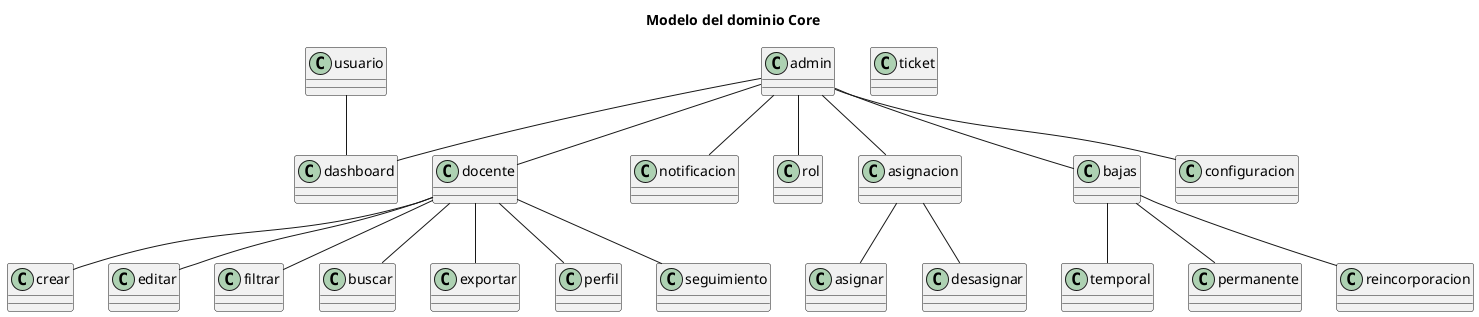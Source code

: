 @startuml Modelo del dominio Core
'https://plantuml.com/sequence-diagram
title Modelo del dominio Core


usuario -- dashboard
admin -- dashboard
admin -- docente 
admin -- notificacion
admin -- rol
admin -- asignacion
admin -- bajas
admin -- configuracion
class ticket

docente -- crear 
docente -- editar 
docente -- filtrar
docente -- buscar
docente -- exportar
docente -- perfil
docente -- seguimiento

asignacion --asignar 
asignacion -- desasignar 

bajas -- temporal
bajas -- permanente
bajas -- reincorporacion

@enduml